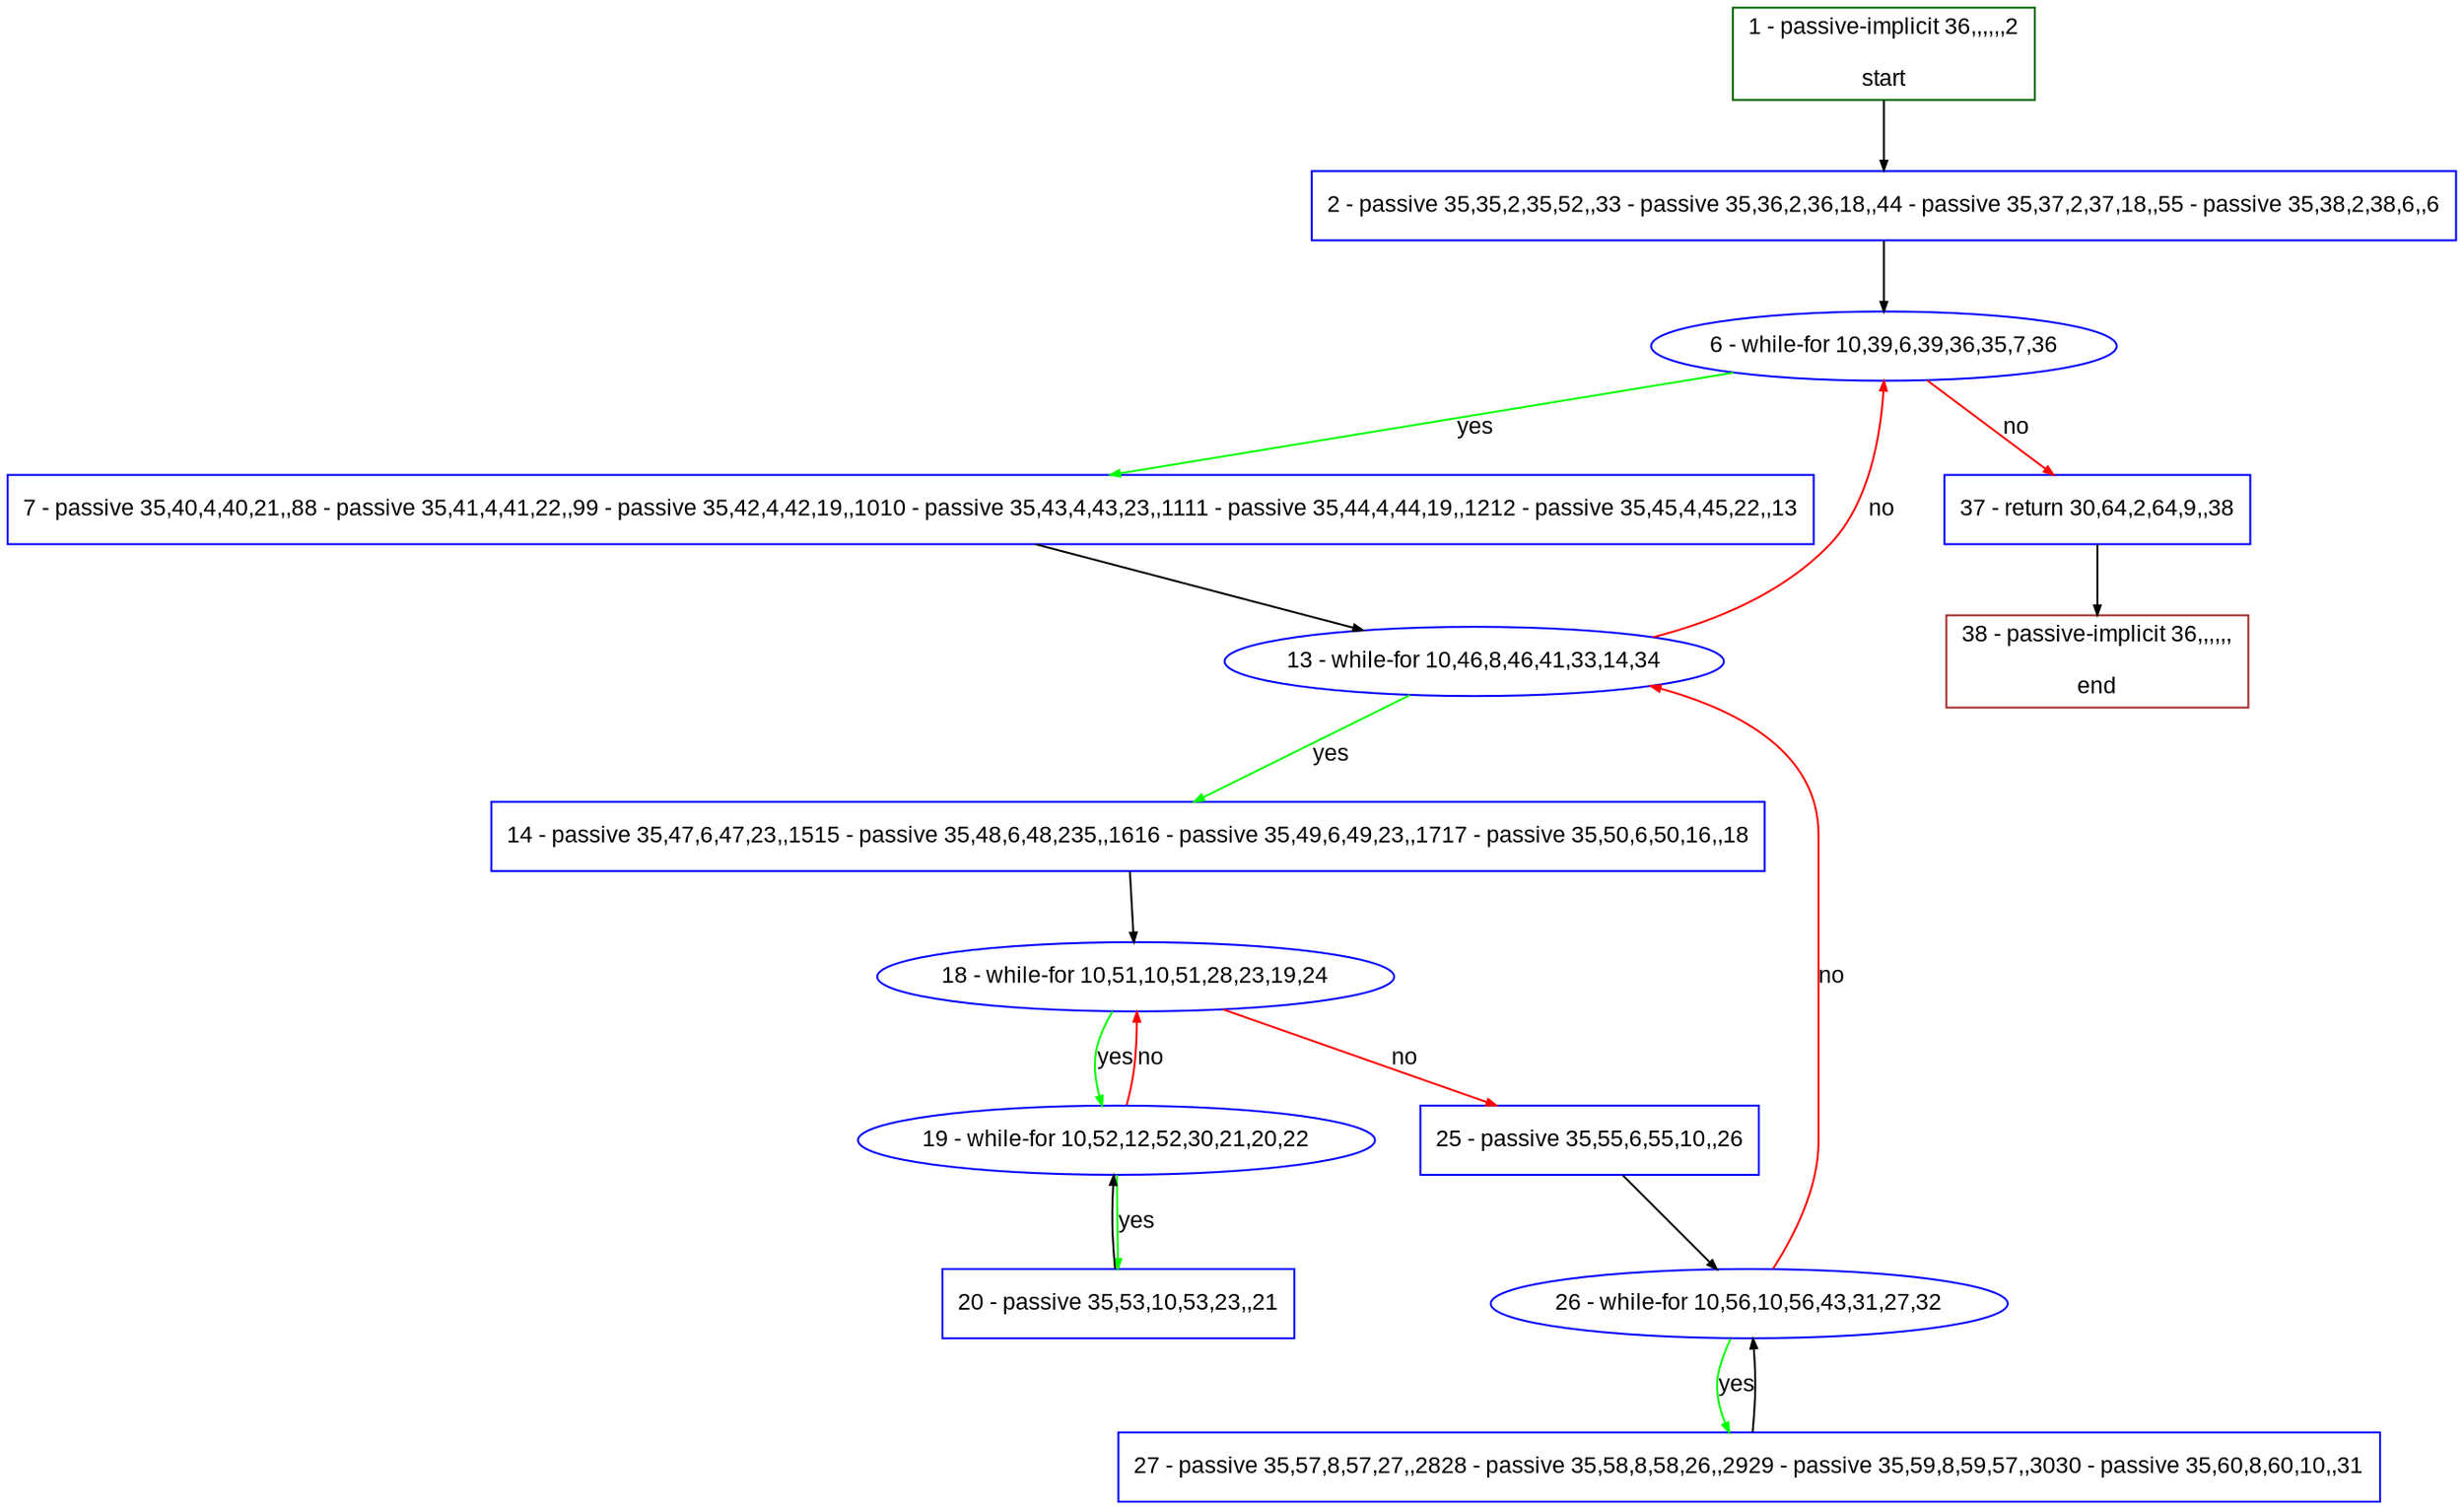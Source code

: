 digraph "" {
  graph [pack="true", label="", fontsize="12", packmode="clust", fontname="Arial", fillcolor="#FFFFCC", bgcolor="white", style="rounded,filled", compound="true"];
  node [node_initialized="no", label="", color="grey", fontsize="12", fillcolor="white", fontname="Arial", style="filled", shape="rectangle", compound="true", fixedsize="false"];
  edge [fontcolor="black", arrowhead="normal", arrowtail="none", arrowsize="0.5", ltail="", label="", color="black", fontsize="12", lhead="", fontname="Arial", dir="forward", compound="true"];
  __N1 [label="2 - passive 35,35,2,35,52,,33 - passive 35,36,2,36,18,,44 - passive 35,37,2,37,18,,55 - passive 35,38,2,38,6,,6", color="#0000ff", fillcolor="#ffffff", style="filled", shape="box"];
  __N2 [label="1 - passive-implicit 36,,,,,,2\n\nstart", color="#006400", fillcolor="#ffffff", style="filled", shape="box"];
  __N3 [label="6 - while-for 10,39,6,39,36,35,7,36", color="#0000ff", fillcolor="#ffffff", style="filled", shape="oval"];
  __N4 [label="7 - passive 35,40,4,40,21,,88 - passive 35,41,4,41,22,,99 - passive 35,42,4,42,19,,1010 - passive 35,43,4,43,23,,1111 - passive 35,44,4,44,19,,1212 - passive 35,45,4,45,22,,13", color="#0000ff", fillcolor="#ffffff", style="filled", shape="box"];
  __N5 [label="37 - return 30,64,2,64,9,,38", color="#0000ff", fillcolor="#ffffff", style="filled", shape="box"];
  __N6 [label="13 - while-for 10,46,8,46,41,33,14,34", color="#0000ff", fillcolor="#ffffff", style="filled", shape="oval"];
  __N7 [label="14 - passive 35,47,6,47,23,,1515 - passive 35,48,6,48,235,,1616 - passive 35,49,6,49,23,,1717 - passive 35,50,6,50,16,,18", color="#0000ff", fillcolor="#ffffff", style="filled", shape="box"];
  __N8 [label="18 - while-for 10,51,10,51,28,23,19,24", color="#0000ff", fillcolor="#ffffff", style="filled", shape="oval"];
  __N9 [label="19 - while-for 10,52,12,52,30,21,20,22", color="#0000ff", fillcolor="#ffffff", style="filled", shape="oval"];
  __N10 [label="25 - passive 35,55,6,55,10,,26", color="#0000ff", fillcolor="#ffffff", style="filled", shape="box"];
  __N11 [label="20 - passive 35,53,10,53,23,,21", color="#0000ff", fillcolor="#ffffff", style="filled", shape="box"];
  __N12 [label="26 - while-for 10,56,10,56,43,31,27,32", color="#0000ff", fillcolor="#ffffff", style="filled", shape="oval"];
  __N13 [label="27 - passive 35,57,8,57,27,,2828 - passive 35,58,8,58,26,,2929 - passive 35,59,8,59,57,,3030 - passive 35,60,8,60,10,,31", color="#0000ff", fillcolor="#ffffff", style="filled", shape="box"];
  __N14 [label="38 - passive-implicit 36,,,,,,\n\nend", color="#a52a2a", fillcolor="#ffffff", style="filled", shape="box"];
  __N2 -> __N1 [arrowhead="normal", arrowtail="none", color="#000000", label="", dir="forward"];
  __N1 -> __N3 [arrowhead="normal", arrowtail="none", color="#000000", label="", dir="forward"];
  __N3 -> __N4 [arrowhead="normal", arrowtail="none", color="#00ff00", label="yes", dir="forward"];
  __N3 -> __N5 [arrowhead="normal", arrowtail="none", color="#ff0000", label="no", dir="forward"];
  __N4 -> __N6 [arrowhead="normal", arrowtail="none", color="#000000", label="", dir="forward"];
  __N6 -> __N3 [arrowhead="normal", arrowtail="none", color="#ff0000", label="no", dir="forward"];
  __N6 -> __N7 [arrowhead="normal", arrowtail="none", color="#00ff00", label="yes", dir="forward"];
  __N7 -> __N8 [arrowhead="normal", arrowtail="none", color="#000000", label="", dir="forward"];
  __N8 -> __N9 [arrowhead="normal", arrowtail="none", color="#00ff00", label="yes", dir="forward"];
  __N9 -> __N8 [arrowhead="normal", arrowtail="none", color="#ff0000", label="no", dir="forward"];
  __N8 -> __N10 [arrowhead="normal", arrowtail="none", color="#ff0000", label="no", dir="forward"];
  __N9 -> __N11 [arrowhead="normal", arrowtail="none", color="#00ff00", label="yes", dir="forward"];
  __N11 -> __N9 [arrowhead="normal", arrowtail="none", color="#000000", label="", dir="forward"];
  __N10 -> __N12 [arrowhead="normal", arrowtail="none", color="#000000", label="", dir="forward"];
  __N12 -> __N6 [arrowhead="normal", arrowtail="none", color="#ff0000", label="no", dir="forward"];
  __N12 -> __N13 [arrowhead="normal", arrowtail="none", color="#00ff00", label="yes", dir="forward"];
  __N13 -> __N12 [arrowhead="normal", arrowtail="none", color="#000000", label="", dir="forward"];
  __N5 -> __N14 [arrowhead="normal", arrowtail="none", color="#000000", label="", dir="forward"];
}
